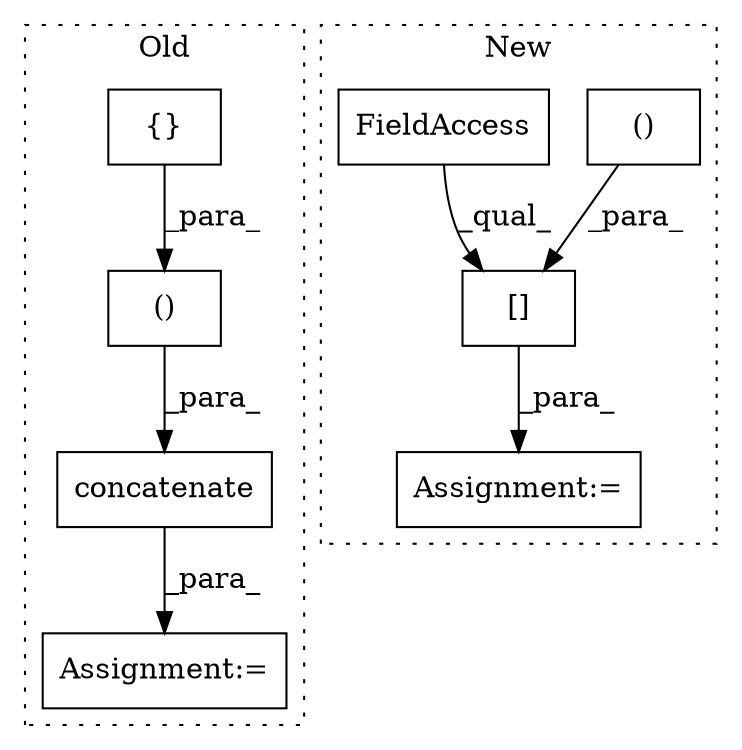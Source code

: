 digraph G {
subgraph cluster0 {
1 [label="concatenate" a="32" s="1756,1809" l="17,2" shape="box"];
3 [label="Assignment:=" a="7" s="1749" l="1" shape="box"];
4 [label="()" a="106" s="1773" l="36" shape="box"];
7 [label="{}" a="4" s="1782,1784" l="1,1" shape="box"];
label = "Old";
style="dotted";
}
subgraph cluster1 {
2 [label="()" a="106" s="1764" l="25" shape="box"];
5 [label="Assignment:=" a="7" s="1749" l="1" shape="box"];
6 [label="[]" a="2" s="1750,1789" l="14,2" shape="box"];
8 [label="FieldAccess" a="22" s="1750" l="8" shape="box"];
label = "New";
style="dotted";
}
1 -> 3 [label="_para_"];
2 -> 6 [label="_para_"];
4 -> 1 [label="_para_"];
6 -> 5 [label="_para_"];
7 -> 4 [label="_para_"];
8 -> 6 [label="_qual_"];
}
